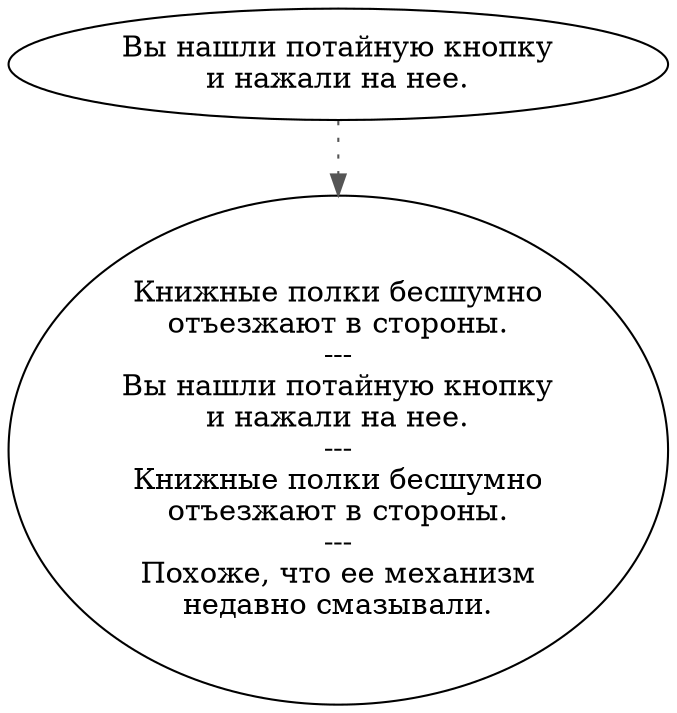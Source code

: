 digraph mvsctshf {
  "start" [style=filled       fillcolor="#FFFFFF"       color="#000000"]
  "start" -> "use_stuff" [style=dotted color="#555555"]
  "start" [label="Вы нашли потайную кнопку\nи нажали на нее."]
  "use_stuff" [style=filled       fillcolor="#FFFFFF"       color="#000000"]
  "use_stuff" [label="Книжные полки бесшумно\nотъезжают в стороны.\n---\nВы нашли потайную кнопку\nи нажали на нее.\n---\nКнижные полки бесшумно\nотъезжают в стороны.\n---\nПохоже, что ее механизм\nнедавно смазывали."]
}